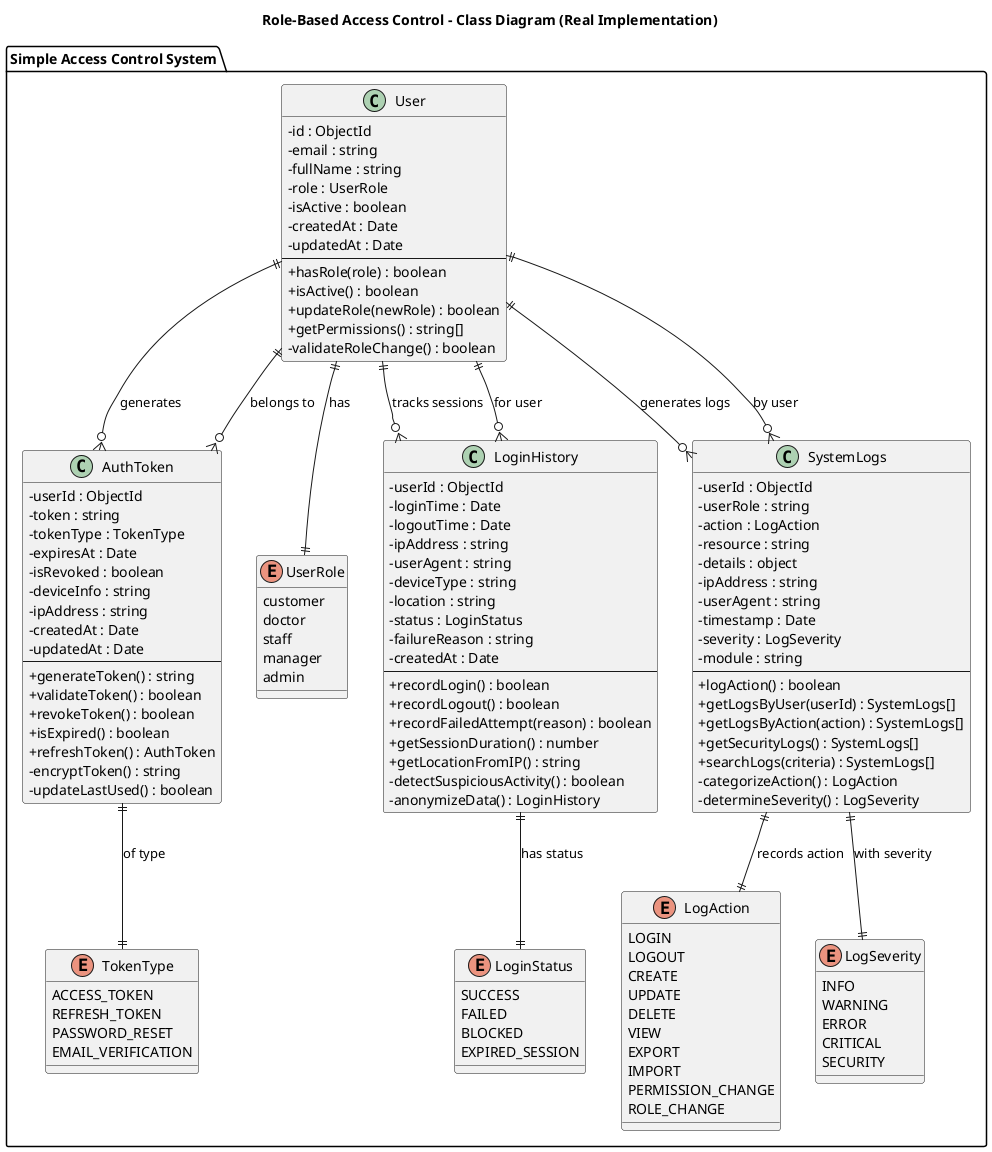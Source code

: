 @startuml 03_role_access_control

skinparam classAttributeIconSize 0
skin rose

title Role-Based Access Control - Class Diagram (Real Implementation)

package "Simple Access Control System" {
    class User {
        - id : ObjectId
        - email : string
        - fullName : string
        - role : UserRole
        - isActive : boolean
        - createdAt : Date
        - updatedAt : Date
        --
        + hasRole(role) : boolean
        + isActive() : boolean
        + updateRole(newRole) : boolean
        + getPermissions() : string[]
        - validateRoleChange() : boolean
    }

    class AuthToken {
        - userId : ObjectId
        - token : string
        - tokenType : TokenType
        - expiresAt : Date
        - isRevoked : boolean
        - deviceInfo : string
        - ipAddress : string
        - createdAt : Date
        - updatedAt : Date
        --
        + generateToken() : string
        + validateToken() : boolean
        + revokeToken() : boolean
        + isExpired() : boolean
        + refreshToken() : AuthToken
        - encryptToken() : string
        - updateLastUsed() : boolean
    }

    class LoginHistory {
        - userId : ObjectId
        - loginTime : Date
        - logoutTime : Date
        - ipAddress : string
        - userAgent : string
        - deviceType : string
        - location : string
        - status : LoginStatus
        - failureReason : string
        - createdAt : Date
        --
        + recordLogin() : boolean
        + recordLogout() : boolean
        + recordFailedAttempt(reason) : boolean
        + getSessionDuration() : number
        + getLocationFromIP() : string
        - detectSuspiciousActivity() : boolean
        - anonymizeData() : LoginHistory
    }

    class SystemLogs {
        - userId : ObjectId
        - userRole : string
        - action : LogAction
        - resource : string
        - details : object
        - ipAddress : string
        - userAgent : string
        - timestamp : Date
        - severity : LogSeverity
        - module : string
        --
        + logAction() : boolean
        + getLogsByUser(userId) : SystemLogs[]
        + getLogsByAction(action) : SystemLogs[]
        + getSecurityLogs() : SystemLogs[]
        + searchLogs(criteria) : SystemLogs[]
        - categorizeAction() : LogAction
        - determineSeverity() : LogSeverity
    }

    enum UserRole {
        customer
        doctor
        staff
        manager
        admin
    }

    enum TokenType {
        ACCESS_TOKEN
        REFRESH_TOKEN
        PASSWORD_RESET
        EMAIL_VERIFICATION
    }

    enum LoginStatus {
        SUCCESS
        FAILED
        BLOCKED
        EXPIRED_SESSION
    }

    enum LogAction {
        LOGIN
        LOGOUT
        CREATE
        UPDATE
        DELETE
        VIEW
        EXPORT
        IMPORT
        PERMISSION_CHANGE
        ROLE_CHANGE
    }

    enum LogSeverity {
        INFO
        WARNING
        ERROR
        CRITICAL
        SECURITY
    }
}

' Relationships based on actual implementation
User ||--|| UserRole : "has"
User ||--o{ AuthToken : "generates"
User ||--o{ LoginHistory : "tracks sessions"
User ||--o{ SystemLogs : "generates logs"

AuthToken }o--|| User : "belongs to"
AuthToken ||--|| TokenType : "of type"

LoginHistory }o--|| User : "for user"
LoginHistory ||--|| LoginStatus : "has status"

SystemLogs }o--|| User : "by user"
SystemLogs ||--|| LogAction : "records action"
SystemLogs ||--|| LogSeverity : "with severity"

@enduml 